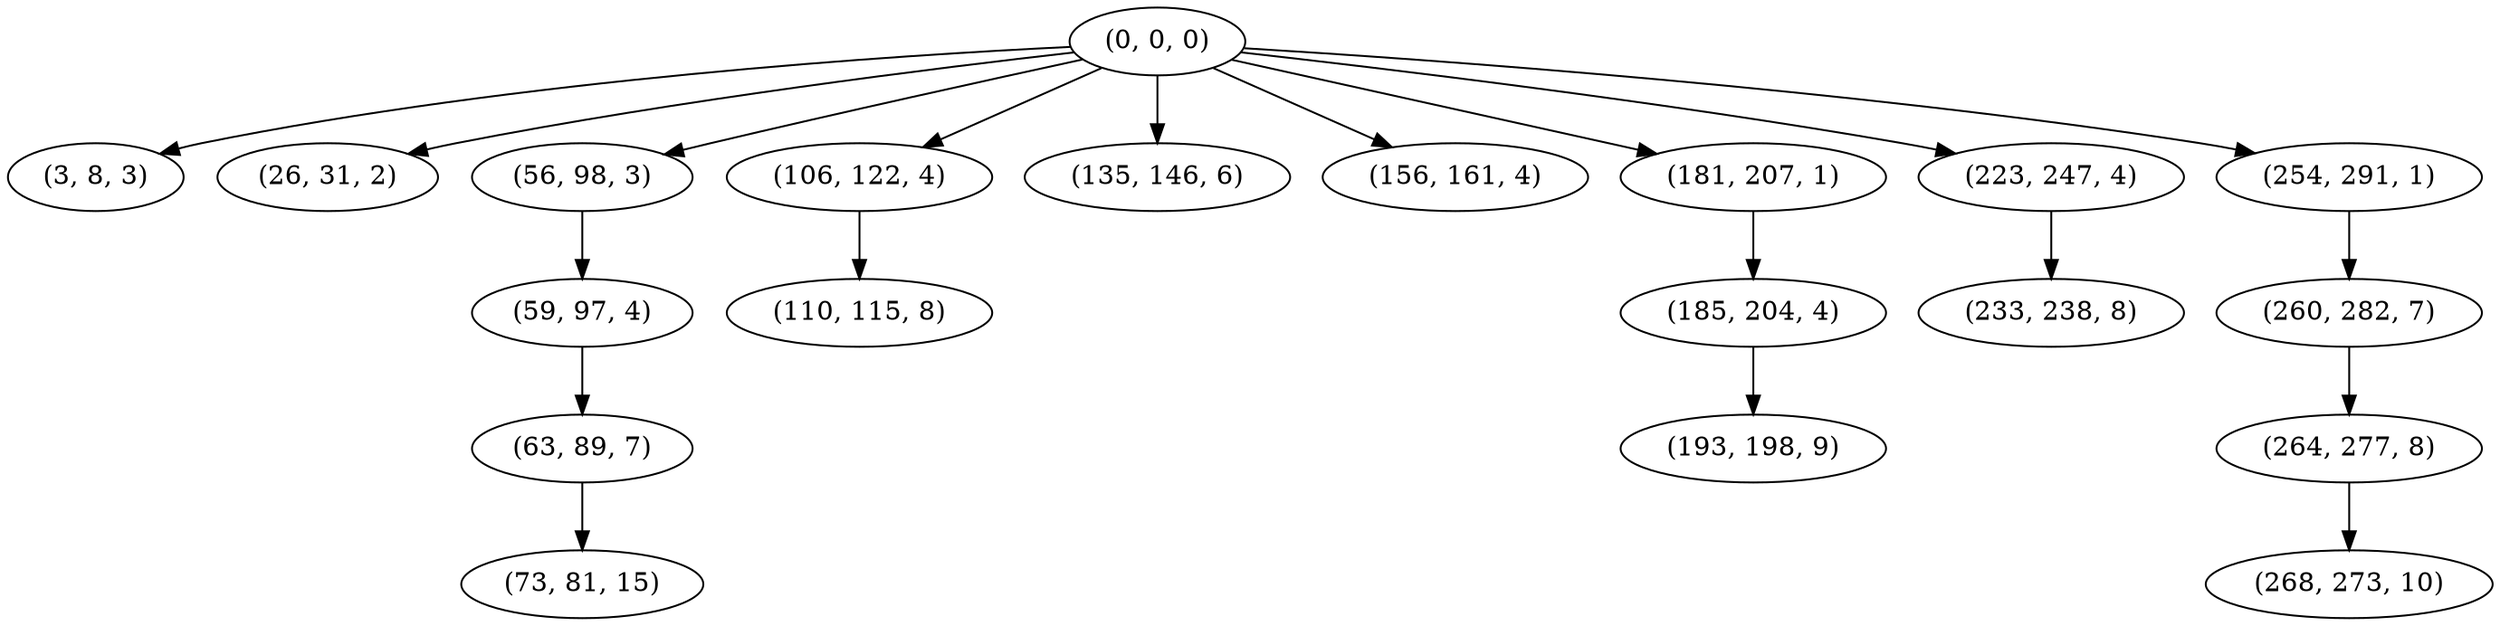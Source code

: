digraph tree {
    "(0, 0, 0)";
    "(3, 8, 3)";
    "(26, 31, 2)";
    "(56, 98, 3)";
    "(59, 97, 4)";
    "(63, 89, 7)";
    "(73, 81, 15)";
    "(106, 122, 4)";
    "(110, 115, 8)";
    "(135, 146, 6)";
    "(156, 161, 4)";
    "(181, 207, 1)";
    "(185, 204, 4)";
    "(193, 198, 9)";
    "(223, 247, 4)";
    "(233, 238, 8)";
    "(254, 291, 1)";
    "(260, 282, 7)";
    "(264, 277, 8)";
    "(268, 273, 10)";
    "(0, 0, 0)" -> "(3, 8, 3)";
    "(0, 0, 0)" -> "(26, 31, 2)";
    "(0, 0, 0)" -> "(56, 98, 3)";
    "(0, 0, 0)" -> "(106, 122, 4)";
    "(0, 0, 0)" -> "(135, 146, 6)";
    "(0, 0, 0)" -> "(156, 161, 4)";
    "(0, 0, 0)" -> "(181, 207, 1)";
    "(0, 0, 0)" -> "(223, 247, 4)";
    "(0, 0, 0)" -> "(254, 291, 1)";
    "(56, 98, 3)" -> "(59, 97, 4)";
    "(59, 97, 4)" -> "(63, 89, 7)";
    "(63, 89, 7)" -> "(73, 81, 15)";
    "(106, 122, 4)" -> "(110, 115, 8)";
    "(181, 207, 1)" -> "(185, 204, 4)";
    "(185, 204, 4)" -> "(193, 198, 9)";
    "(223, 247, 4)" -> "(233, 238, 8)";
    "(254, 291, 1)" -> "(260, 282, 7)";
    "(260, 282, 7)" -> "(264, 277, 8)";
    "(264, 277, 8)" -> "(268, 273, 10)";
}

